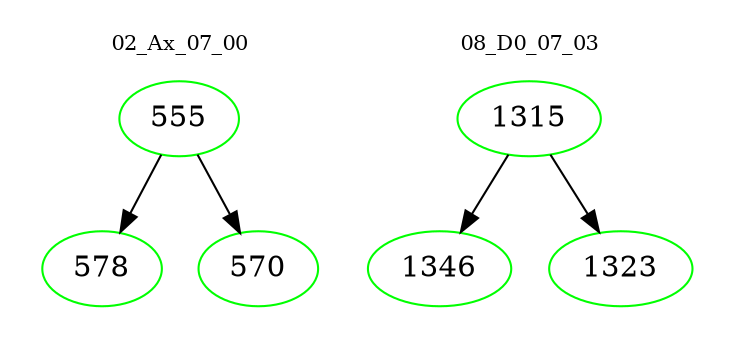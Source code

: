 digraph{
subgraph cluster_0 {
color = white
label = "02_Ax_07_00";
fontsize=10;
T0_555 [label="555", color="green"]
T0_555 -> T0_578 [color="black"]
T0_578 [label="578", color="green"]
T0_555 -> T0_570 [color="black"]
T0_570 [label="570", color="green"]
}
subgraph cluster_1 {
color = white
label = "08_D0_07_03";
fontsize=10;
T1_1315 [label="1315", color="green"]
T1_1315 -> T1_1346 [color="black"]
T1_1346 [label="1346", color="green"]
T1_1315 -> T1_1323 [color="black"]
T1_1323 [label="1323", color="green"]
}
}
